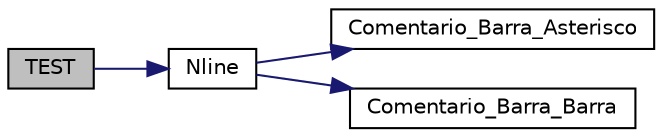 digraph "TEST"
{
 // INTERACTIVE_SVG=YES
  edge [fontname="Helvetica",fontsize="10",labelfontname="Helvetica",labelfontsize="10"];
  node [fontname="Helvetica",fontsize="10",shape=record];
  rankdir="LR";
  Node2 [label="TEST",height=0.2,width=0.4,color="black", fillcolor="grey75", style="filled", fontcolor="black"];
  Node2 -> Node3 [color="midnightblue",fontsize="10",style="solid",fontname="Helvetica"];
  Node3 [label="Nline",height=0.2,width=0.4,color="black", fillcolor="white", style="filled",URL="$d5/d3e/_nlinhas_8h.html#ac2bfebbe75d470b82bf886201f290eb0"];
  Node3 -> Node4 [color="midnightblue",fontsize="10",style="solid",fontname="Helvetica"];
  Node4 [label="Comentario_Barra_Asterisco",height=0.2,width=0.4,color="black", fillcolor="white", style="filled",URL="$db/d38/_nlinhas_8c.html#a16a4441ab8c064ded2d658a4c99e7338"];
  Node3 -> Node5 [color="midnightblue",fontsize="10",style="solid",fontname="Helvetica"];
  Node5 [label="Comentario_Barra_Barra",height=0.2,width=0.4,color="black", fillcolor="white", style="filled",URL="$db/d38/_nlinhas_8c.html#ab6bc309d3732969d650d4cb5ad2a58eb"];
}
